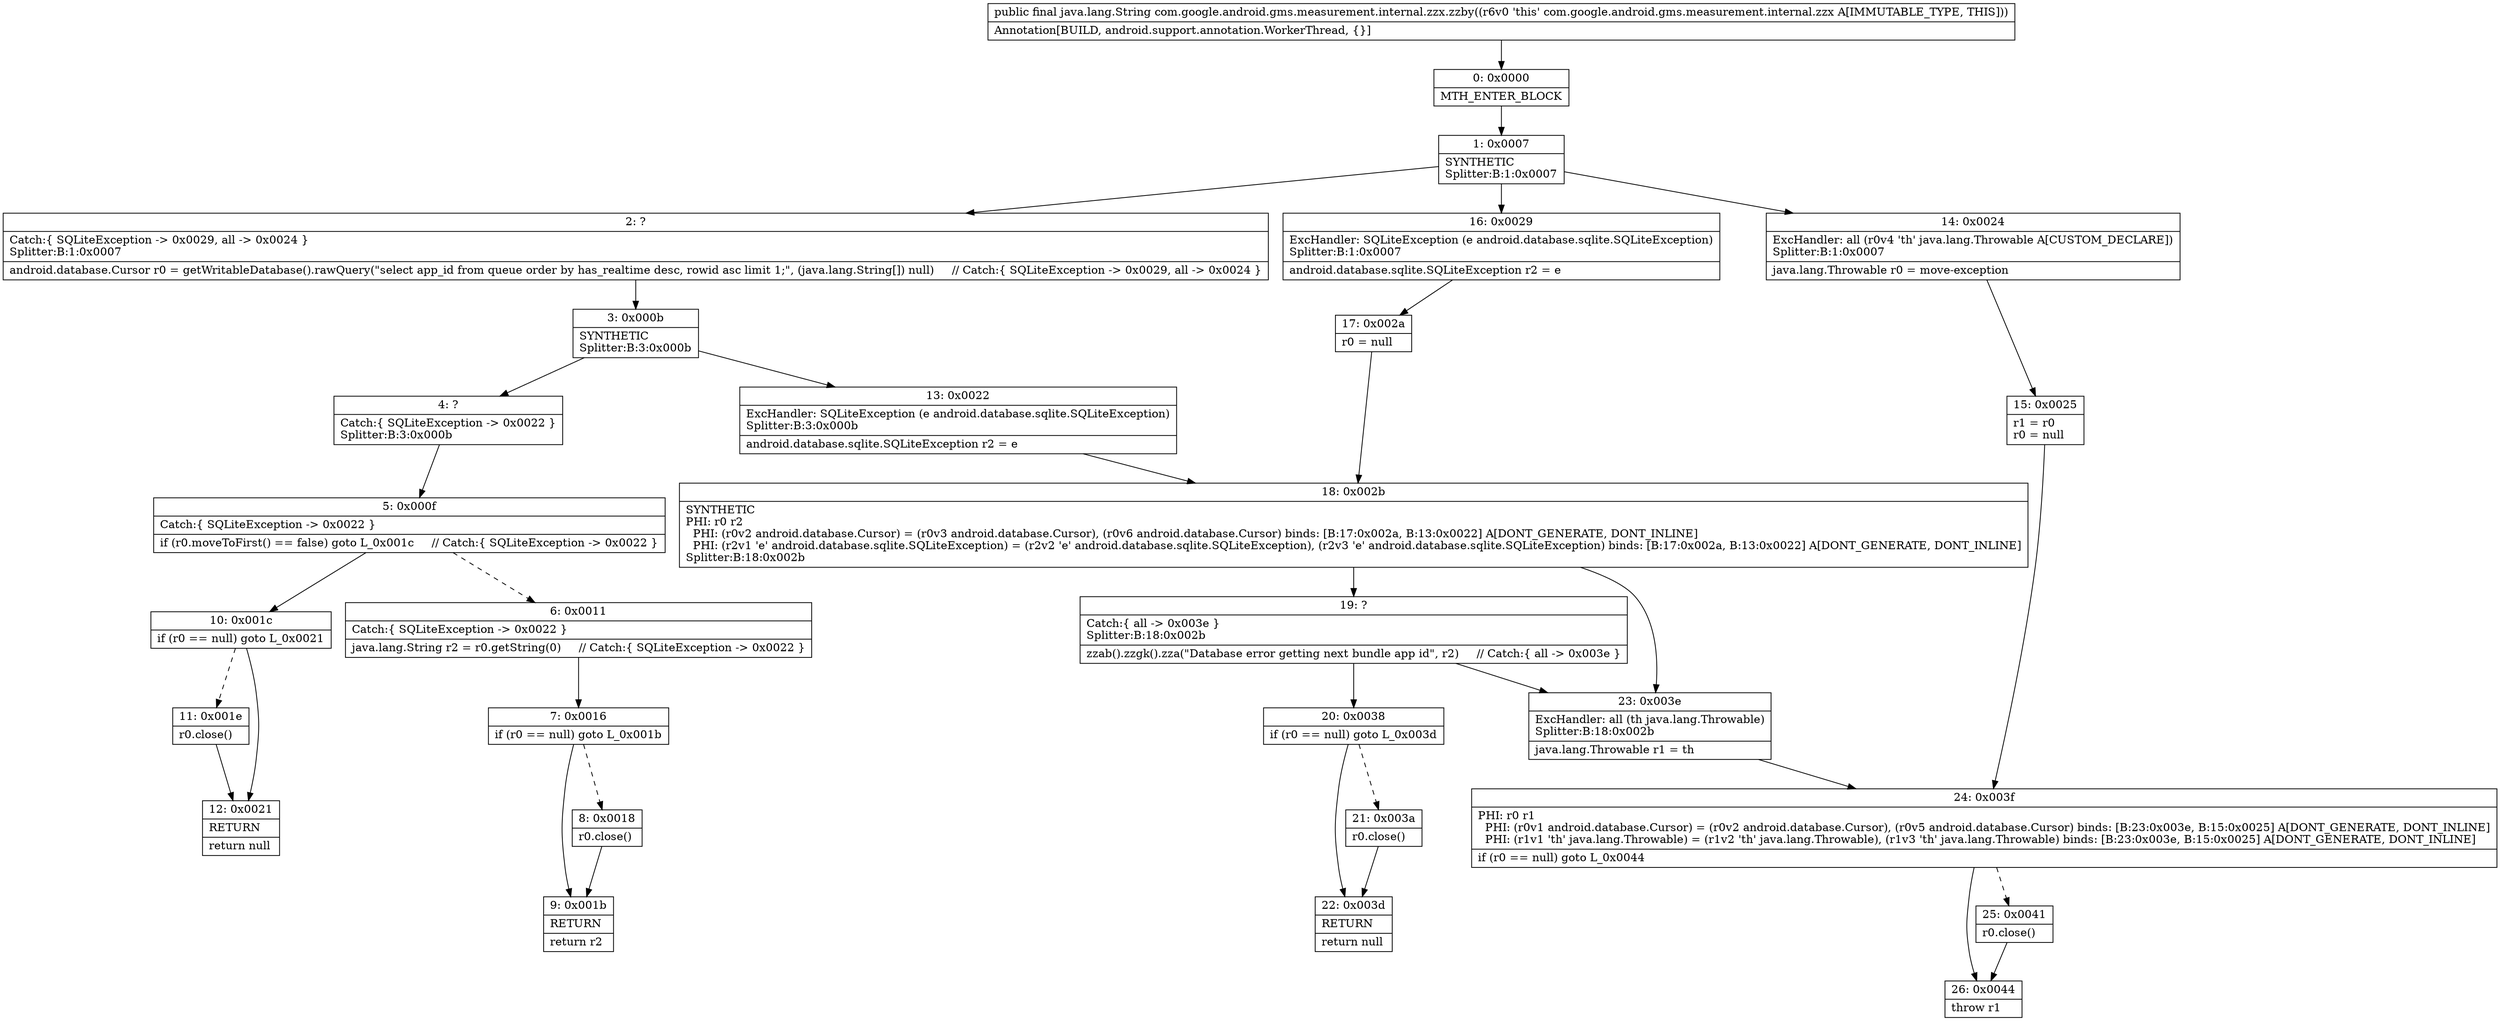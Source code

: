 digraph "CFG forcom.google.android.gms.measurement.internal.zzx.zzby()Ljava\/lang\/String;" {
Node_0 [shape=record,label="{0\:\ 0x0000|MTH_ENTER_BLOCK\l}"];
Node_1 [shape=record,label="{1\:\ 0x0007|SYNTHETIC\lSplitter:B:1:0x0007\l}"];
Node_2 [shape=record,label="{2\:\ ?|Catch:\{ SQLiteException \-\> 0x0029, all \-\> 0x0024 \}\lSplitter:B:1:0x0007\l|android.database.Cursor r0 = getWritableDatabase().rawQuery(\"select app_id from queue order by has_realtime desc, rowid asc limit 1;\", (java.lang.String[]) null)     \/\/ Catch:\{ SQLiteException \-\> 0x0029, all \-\> 0x0024 \}\l}"];
Node_3 [shape=record,label="{3\:\ 0x000b|SYNTHETIC\lSplitter:B:3:0x000b\l}"];
Node_4 [shape=record,label="{4\:\ ?|Catch:\{ SQLiteException \-\> 0x0022 \}\lSplitter:B:3:0x000b\l}"];
Node_5 [shape=record,label="{5\:\ 0x000f|Catch:\{ SQLiteException \-\> 0x0022 \}\l|if (r0.moveToFirst() == false) goto L_0x001c     \/\/ Catch:\{ SQLiteException \-\> 0x0022 \}\l}"];
Node_6 [shape=record,label="{6\:\ 0x0011|Catch:\{ SQLiteException \-\> 0x0022 \}\l|java.lang.String r2 = r0.getString(0)     \/\/ Catch:\{ SQLiteException \-\> 0x0022 \}\l}"];
Node_7 [shape=record,label="{7\:\ 0x0016|if (r0 == null) goto L_0x001b\l}"];
Node_8 [shape=record,label="{8\:\ 0x0018|r0.close()\l}"];
Node_9 [shape=record,label="{9\:\ 0x001b|RETURN\l|return r2\l}"];
Node_10 [shape=record,label="{10\:\ 0x001c|if (r0 == null) goto L_0x0021\l}"];
Node_11 [shape=record,label="{11\:\ 0x001e|r0.close()\l}"];
Node_12 [shape=record,label="{12\:\ 0x0021|RETURN\l|return null\l}"];
Node_13 [shape=record,label="{13\:\ 0x0022|ExcHandler: SQLiteException (e android.database.sqlite.SQLiteException)\lSplitter:B:3:0x000b\l|android.database.sqlite.SQLiteException r2 = e\l}"];
Node_14 [shape=record,label="{14\:\ 0x0024|ExcHandler: all (r0v4 'th' java.lang.Throwable A[CUSTOM_DECLARE])\lSplitter:B:1:0x0007\l|java.lang.Throwable r0 = move\-exception\l}"];
Node_15 [shape=record,label="{15\:\ 0x0025|r1 = r0\lr0 = null\l}"];
Node_16 [shape=record,label="{16\:\ 0x0029|ExcHandler: SQLiteException (e android.database.sqlite.SQLiteException)\lSplitter:B:1:0x0007\l|android.database.sqlite.SQLiteException r2 = e\l}"];
Node_17 [shape=record,label="{17\:\ 0x002a|r0 = null\l}"];
Node_18 [shape=record,label="{18\:\ 0x002b|SYNTHETIC\lPHI: r0 r2 \l  PHI: (r0v2 android.database.Cursor) = (r0v3 android.database.Cursor), (r0v6 android.database.Cursor) binds: [B:17:0x002a, B:13:0x0022] A[DONT_GENERATE, DONT_INLINE]\l  PHI: (r2v1 'e' android.database.sqlite.SQLiteException) = (r2v2 'e' android.database.sqlite.SQLiteException), (r2v3 'e' android.database.sqlite.SQLiteException) binds: [B:17:0x002a, B:13:0x0022] A[DONT_GENERATE, DONT_INLINE]\lSplitter:B:18:0x002b\l}"];
Node_19 [shape=record,label="{19\:\ ?|Catch:\{ all \-\> 0x003e \}\lSplitter:B:18:0x002b\l|zzab().zzgk().zza(\"Database error getting next bundle app id\", r2)     \/\/ Catch:\{ all \-\> 0x003e \}\l}"];
Node_20 [shape=record,label="{20\:\ 0x0038|if (r0 == null) goto L_0x003d\l}"];
Node_21 [shape=record,label="{21\:\ 0x003a|r0.close()\l}"];
Node_22 [shape=record,label="{22\:\ 0x003d|RETURN\l|return null\l}"];
Node_23 [shape=record,label="{23\:\ 0x003e|ExcHandler: all (th java.lang.Throwable)\lSplitter:B:18:0x002b\l|java.lang.Throwable r1 = th\l}"];
Node_24 [shape=record,label="{24\:\ 0x003f|PHI: r0 r1 \l  PHI: (r0v1 android.database.Cursor) = (r0v2 android.database.Cursor), (r0v5 android.database.Cursor) binds: [B:23:0x003e, B:15:0x0025] A[DONT_GENERATE, DONT_INLINE]\l  PHI: (r1v1 'th' java.lang.Throwable) = (r1v2 'th' java.lang.Throwable), (r1v3 'th' java.lang.Throwable) binds: [B:23:0x003e, B:15:0x0025] A[DONT_GENERATE, DONT_INLINE]\l|if (r0 == null) goto L_0x0044\l}"];
Node_25 [shape=record,label="{25\:\ 0x0041|r0.close()\l}"];
Node_26 [shape=record,label="{26\:\ 0x0044|throw r1\l}"];
MethodNode[shape=record,label="{public final java.lang.String com.google.android.gms.measurement.internal.zzx.zzby((r6v0 'this' com.google.android.gms.measurement.internal.zzx A[IMMUTABLE_TYPE, THIS]))  | Annotation[BUILD, android.support.annotation.WorkerThread, \{\}]\l}"];
MethodNode -> Node_0;
Node_0 -> Node_1;
Node_1 -> Node_2;
Node_1 -> Node_16;
Node_1 -> Node_14;
Node_2 -> Node_3;
Node_3 -> Node_4;
Node_3 -> Node_13;
Node_4 -> Node_5;
Node_5 -> Node_6[style=dashed];
Node_5 -> Node_10;
Node_6 -> Node_7;
Node_7 -> Node_8[style=dashed];
Node_7 -> Node_9;
Node_8 -> Node_9;
Node_10 -> Node_11[style=dashed];
Node_10 -> Node_12;
Node_11 -> Node_12;
Node_13 -> Node_18;
Node_14 -> Node_15;
Node_15 -> Node_24;
Node_16 -> Node_17;
Node_17 -> Node_18;
Node_18 -> Node_19;
Node_18 -> Node_23;
Node_19 -> Node_20;
Node_19 -> Node_23;
Node_20 -> Node_21[style=dashed];
Node_20 -> Node_22;
Node_21 -> Node_22;
Node_23 -> Node_24;
Node_24 -> Node_25[style=dashed];
Node_24 -> Node_26;
Node_25 -> Node_26;
}

